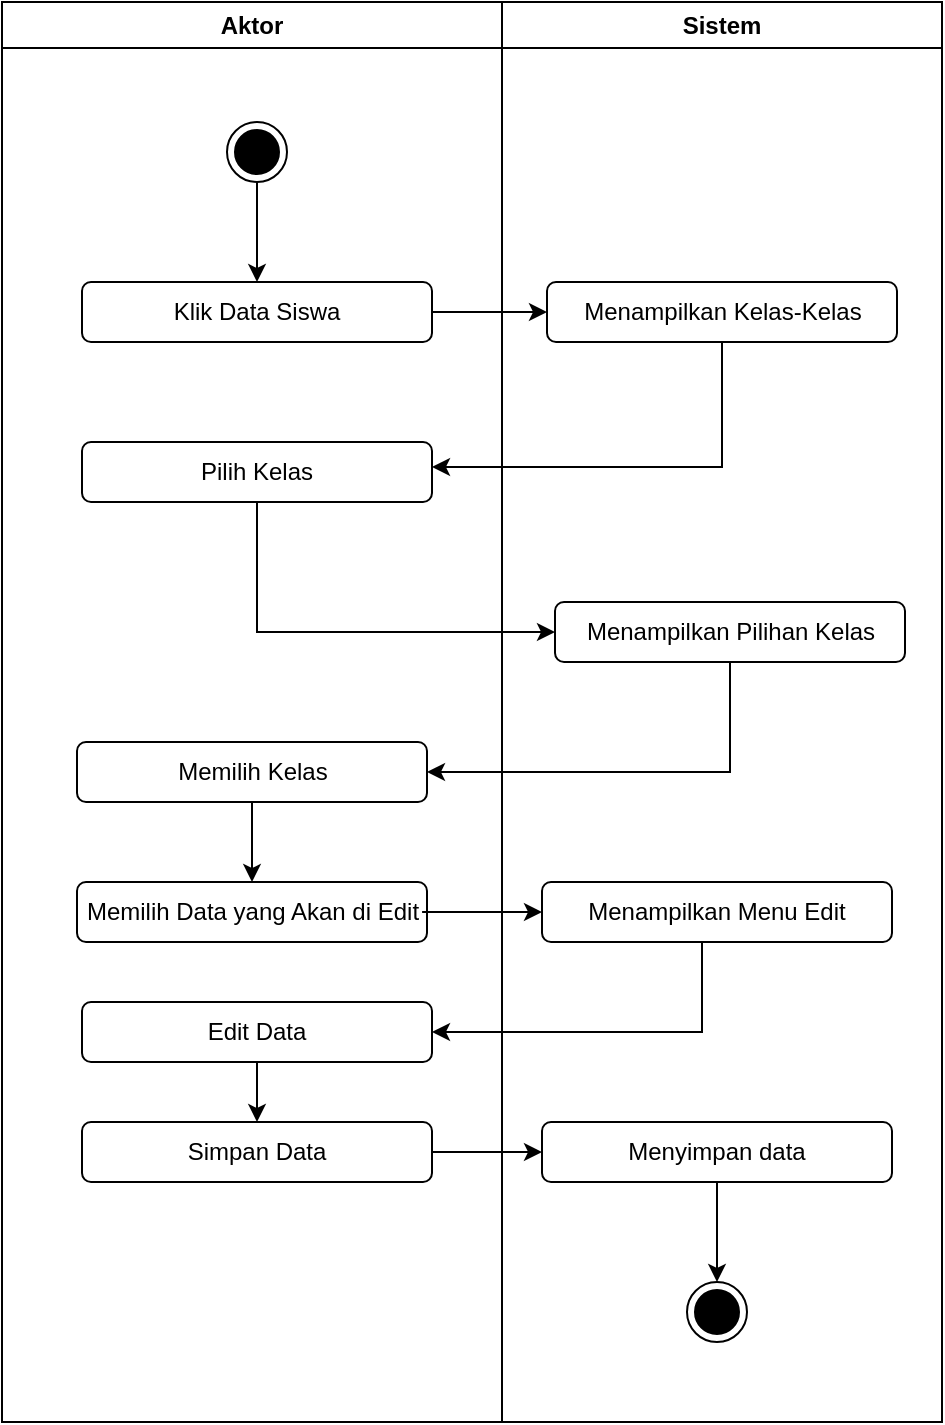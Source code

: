 <mxfile version="21.6.5" type="github">
  <diagram id="kgpKYQtTHZ0yAKxKKP6v" name="Page-1">
    <mxGraphModel dx="839" dy="785" grid="1" gridSize="10" guides="1" tooltips="1" connect="1" arrows="1" fold="1" page="1" pageScale="1" pageWidth="850" pageHeight="1100" math="0" shadow="0">
      <root>
        <mxCell id="0" />
        <mxCell id="1" parent="0" />
        <mxCell id="v3ZjU44f4ItKbDlVjQA1-1" value="Aktor" style="swimlane;whiteSpace=wrap;html=1;" vertex="1" parent="1">
          <mxGeometry x="180" y="80" width="250" height="710" as="geometry" />
        </mxCell>
        <mxCell id="v3ZjU44f4ItKbDlVjQA1-36" style="edgeStyle=orthogonalEdgeStyle;rounded=0;orthogonalLoop=1;jettySize=auto;html=1;entryX=0.5;entryY=0;entryDx=0;entryDy=0;" edge="1" parent="v3ZjU44f4ItKbDlVjQA1-1" source="v3ZjU44f4ItKbDlVjQA1-3" target="v3ZjU44f4ItKbDlVjQA1-21">
          <mxGeometry relative="1" as="geometry" />
        </mxCell>
        <mxCell id="v3ZjU44f4ItKbDlVjQA1-3" value="" style="ellipse;html=1;shape=endState;fillColor=#000000;strokeColor=#000000;" vertex="1" parent="v3ZjU44f4ItKbDlVjQA1-1">
          <mxGeometry x="112.5" y="60" width="30" height="30" as="geometry" />
        </mxCell>
        <mxCell id="v3ZjU44f4ItKbDlVjQA1-21" value="Klik Data Siswa" style="rounded=1;whiteSpace=wrap;html=1;" vertex="1" parent="v3ZjU44f4ItKbDlVjQA1-1">
          <mxGeometry x="40" y="140" width="175" height="30" as="geometry" />
        </mxCell>
        <mxCell id="v3ZjU44f4ItKbDlVjQA1-22" value="Pilih Kelas" style="rounded=1;whiteSpace=wrap;html=1;" vertex="1" parent="v3ZjU44f4ItKbDlVjQA1-1">
          <mxGeometry x="40" y="220" width="175" height="30" as="geometry" />
        </mxCell>
        <mxCell id="v3ZjU44f4ItKbDlVjQA1-42" style="edgeStyle=orthogonalEdgeStyle;rounded=0;orthogonalLoop=1;jettySize=auto;html=1;entryX=0.5;entryY=0;entryDx=0;entryDy=0;" edge="1" parent="v3ZjU44f4ItKbDlVjQA1-1" source="v3ZjU44f4ItKbDlVjQA1-25" target="v3ZjU44f4ItKbDlVjQA1-27">
          <mxGeometry relative="1" as="geometry" />
        </mxCell>
        <mxCell id="v3ZjU44f4ItKbDlVjQA1-25" value="Memilih Kelas" style="rounded=1;whiteSpace=wrap;html=1;" vertex="1" parent="v3ZjU44f4ItKbDlVjQA1-1">
          <mxGeometry x="37.5" y="370" width="175" height="30" as="geometry" />
        </mxCell>
        <mxCell id="v3ZjU44f4ItKbDlVjQA1-27" value="Memilih Data yang Akan di Edit" style="rounded=1;whiteSpace=wrap;html=1;" vertex="1" parent="v3ZjU44f4ItKbDlVjQA1-1">
          <mxGeometry x="37.5" y="440" width="175" height="30" as="geometry" />
        </mxCell>
        <mxCell id="v3ZjU44f4ItKbDlVjQA1-28" value="Simpan Data" style="rounded=1;whiteSpace=wrap;html=1;" vertex="1" parent="v3ZjU44f4ItKbDlVjQA1-1">
          <mxGeometry x="40" y="560" width="175" height="30" as="geometry" />
        </mxCell>
        <mxCell id="v3ZjU44f4ItKbDlVjQA1-38" style="edgeStyle=orthogonalEdgeStyle;rounded=0;orthogonalLoop=1;jettySize=auto;html=1;entryX=1;entryY=0.75;entryDx=0;entryDy=0;" edge="1" parent="v3ZjU44f4ItKbDlVjQA1-1">
          <mxGeometry relative="1" as="geometry">
            <mxPoint x="360" y="160" as="sourcePoint" />
            <mxPoint x="215" y="232.5" as="targetPoint" />
            <Array as="points">
              <mxPoint x="360" y="233" />
            </Array>
          </mxGeometry>
        </mxCell>
        <mxCell id="v3ZjU44f4ItKbDlVjQA1-46" style="edgeStyle=orthogonalEdgeStyle;rounded=0;orthogonalLoop=1;jettySize=auto;html=1;entryX=0.5;entryY=0;entryDx=0;entryDy=0;" edge="1" parent="v3ZjU44f4ItKbDlVjQA1-1" source="v3ZjU44f4ItKbDlVjQA1-44" target="v3ZjU44f4ItKbDlVjQA1-28">
          <mxGeometry relative="1" as="geometry" />
        </mxCell>
        <mxCell id="v3ZjU44f4ItKbDlVjQA1-44" value="Edit Data" style="rounded=1;whiteSpace=wrap;html=1;" vertex="1" parent="v3ZjU44f4ItKbDlVjQA1-1">
          <mxGeometry x="40" y="500" width="175" height="30" as="geometry" />
        </mxCell>
        <mxCell id="v3ZjU44f4ItKbDlVjQA1-2" value="Sistem" style="swimlane;whiteSpace=wrap;html=1;" vertex="1" parent="1">
          <mxGeometry x="430" y="80" width="220" height="710" as="geometry" />
        </mxCell>
        <mxCell id="v3ZjU44f4ItKbDlVjQA1-23" value="Menampilkan Kelas-Kelas" style="rounded=1;whiteSpace=wrap;html=1;" vertex="1" parent="v3ZjU44f4ItKbDlVjQA1-2">
          <mxGeometry x="22.5" y="140" width="175" height="30" as="geometry" />
        </mxCell>
        <mxCell id="v3ZjU44f4ItKbDlVjQA1-24" value="Menampilkan Pilihan Kelas" style="rounded=1;whiteSpace=wrap;html=1;" vertex="1" parent="v3ZjU44f4ItKbDlVjQA1-2">
          <mxGeometry x="26.5" y="300" width="175" height="30" as="geometry" />
        </mxCell>
        <mxCell id="v3ZjU44f4ItKbDlVjQA1-26" value="Menampilkan Menu Edit" style="rounded=1;whiteSpace=wrap;html=1;" vertex="1" parent="v3ZjU44f4ItKbDlVjQA1-2">
          <mxGeometry x="20" y="440" width="175" height="30" as="geometry" />
        </mxCell>
        <mxCell id="v3ZjU44f4ItKbDlVjQA1-49" style="edgeStyle=orthogonalEdgeStyle;rounded=0;orthogonalLoop=1;jettySize=auto;html=1;entryX=0.5;entryY=0;entryDx=0;entryDy=0;" edge="1" parent="v3ZjU44f4ItKbDlVjQA1-2" source="v3ZjU44f4ItKbDlVjQA1-29" target="v3ZjU44f4ItKbDlVjQA1-30">
          <mxGeometry relative="1" as="geometry" />
        </mxCell>
        <mxCell id="v3ZjU44f4ItKbDlVjQA1-29" value="Menyimpan data" style="rounded=1;whiteSpace=wrap;html=1;" vertex="1" parent="v3ZjU44f4ItKbDlVjQA1-2">
          <mxGeometry x="20" y="560" width="175" height="30" as="geometry" />
        </mxCell>
        <mxCell id="v3ZjU44f4ItKbDlVjQA1-30" value="" style="ellipse;html=1;shape=endState;fillColor=#000000;strokeColor=#000000;" vertex="1" parent="v3ZjU44f4ItKbDlVjQA1-2">
          <mxGeometry x="92.5" y="640" width="30" height="30" as="geometry" />
        </mxCell>
        <mxCell id="v3ZjU44f4ItKbDlVjQA1-37" style="edgeStyle=orthogonalEdgeStyle;rounded=0;orthogonalLoop=1;jettySize=auto;html=1;exitX=1;exitY=0.5;exitDx=0;exitDy=0;entryX=0;entryY=0.5;entryDx=0;entryDy=0;" edge="1" parent="1" source="v3ZjU44f4ItKbDlVjQA1-21" target="v3ZjU44f4ItKbDlVjQA1-23">
          <mxGeometry relative="1" as="geometry" />
        </mxCell>
        <mxCell id="v3ZjU44f4ItKbDlVjQA1-39" style="edgeStyle=orthogonalEdgeStyle;rounded=0;orthogonalLoop=1;jettySize=auto;html=1;" edge="1" parent="1" source="v3ZjU44f4ItKbDlVjQA1-22" target="v3ZjU44f4ItKbDlVjQA1-24">
          <mxGeometry relative="1" as="geometry">
            <Array as="points">
              <mxPoint x="308" y="395" />
            </Array>
          </mxGeometry>
        </mxCell>
        <mxCell id="v3ZjU44f4ItKbDlVjQA1-40" style="edgeStyle=orthogonalEdgeStyle;rounded=0;orthogonalLoop=1;jettySize=auto;html=1;" edge="1" parent="1" source="v3ZjU44f4ItKbDlVjQA1-24" target="v3ZjU44f4ItKbDlVjQA1-25">
          <mxGeometry relative="1" as="geometry">
            <Array as="points">
              <mxPoint x="544" y="465" />
            </Array>
          </mxGeometry>
        </mxCell>
        <mxCell id="v3ZjU44f4ItKbDlVjQA1-43" style="edgeStyle=orthogonalEdgeStyle;rounded=0;orthogonalLoop=1;jettySize=auto;html=1;exitX=0.986;exitY=0.5;exitDx=0;exitDy=0;entryX=0;entryY=0.5;entryDx=0;entryDy=0;exitPerimeter=0;" edge="1" parent="1" source="v3ZjU44f4ItKbDlVjQA1-27" target="v3ZjU44f4ItKbDlVjQA1-26">
          <mxGeometry relative="1" as="geometry" />
        </mxCell>
        <mxCell id="v3ZjU44f4ItKbDlVjQA1-45" style="edgeStyle=orthogonalEdgeStyle;rounded=0;orthogonalLoop=1;jettySize=auto;html=1;entryX=1;entryY=0.5;entryDx=0;entryDy=0;" edge="1" parent="1" source="v3ZjU44f4ItKbDlVjQA1-26" target="v3ZjU44f4ItKbDlVjQA1-44">
          <mxGeometry relative="1" as="geometry">
            <Array as="points">
              <mxPoint x="530" y="595" />
            </Array>
          </mxGeometry>
        </mxCell>
        <mxCell id="v3ZjU44f4ItKbDlVjQA1-48" style="edgeStyle=orthogonalEdgeStyle;rounded=0;orthogonalLoop=1;jettySize=auto;html=1;" edge="1" parent="1" source="v3ZjU44f4ItKbDlVjQA1-28" target="v3ZjU44f4ItKbDlVjQA1-29">
          <mxGeometry relative="1" as="geometry" />
        </mxCell>
      </root>
    </mxGraphModel>
  </diagram>
</mxfile>

